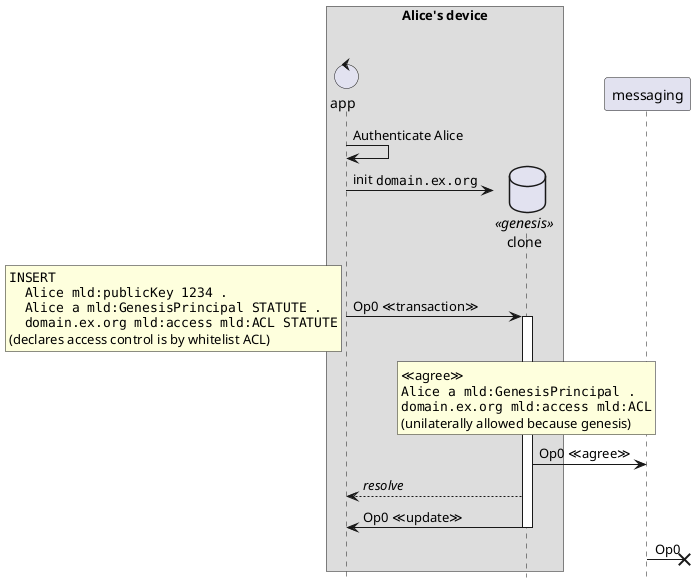 @startuml
'https://plantuml.com/sequence-diagram

hide footbox

box Alice's device
control "app" as proc1
database "clone" as genesis << genesis >>
end box

proc1 -> proc1: Authenticate Alice
proc1 -> genesis **: init ""domain.ex.org""

proc1 -> genesis ++: Op0 ≪transaction≫
rnote left
<code>
INSERT
  Alice mld:publicKey 1234 .
  Alice a mld:GenesisPrincipal STATUTE .
  domain.ex.org mld:access mld:ACL STATUTE
</code>
(declares access control is by whitelist ACL)
end note

rnote over genesis
≪agree≫
<code>
Alice a mld:GenesisPrincipal .
domain.ex.org mld:access mld:ACL
</code>
(unilaterally allowed because genesis)
end note

genesis -> messaging: Op0 ≪agree≫
genesis --> proc1: //resolve//
genesis -> proc1 --: Op0 ≪update≫
messaging ->x] : Op0

@enduml